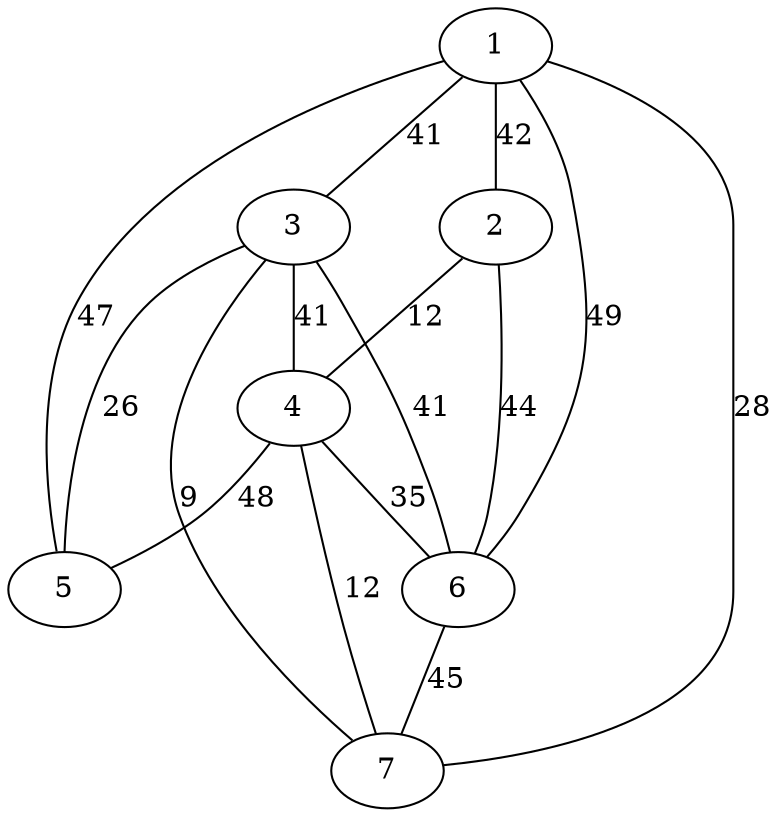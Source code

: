graph G {
1;
2;
3;
4;
5;
6;
7;
"1" -- "2"[label = "42"] ;
"1" -- "3"[label = "41"] ;
"1" -- "5"[label = "47"] ;
"1" -- "6"[label = "49"] ;
"1" -- "7"[label = "28"] ;
"2" -- "4"[label = "12"] ;
"2" -- "6"[label = "44"] ;
"3" -- "4"[label = "41"] ;
"3" -- "5"[label = "26"] ;
"3" -- "6"[label = "41"] ;
"3" -- "7"[label = "9"] ;
"4" -- "5"[label = "48"] ;
"4" -- "6"[label = "35"] ;
"4" -- "7"[label = "12"] ;
"6" -- "7"[label = "45"] ;
}
